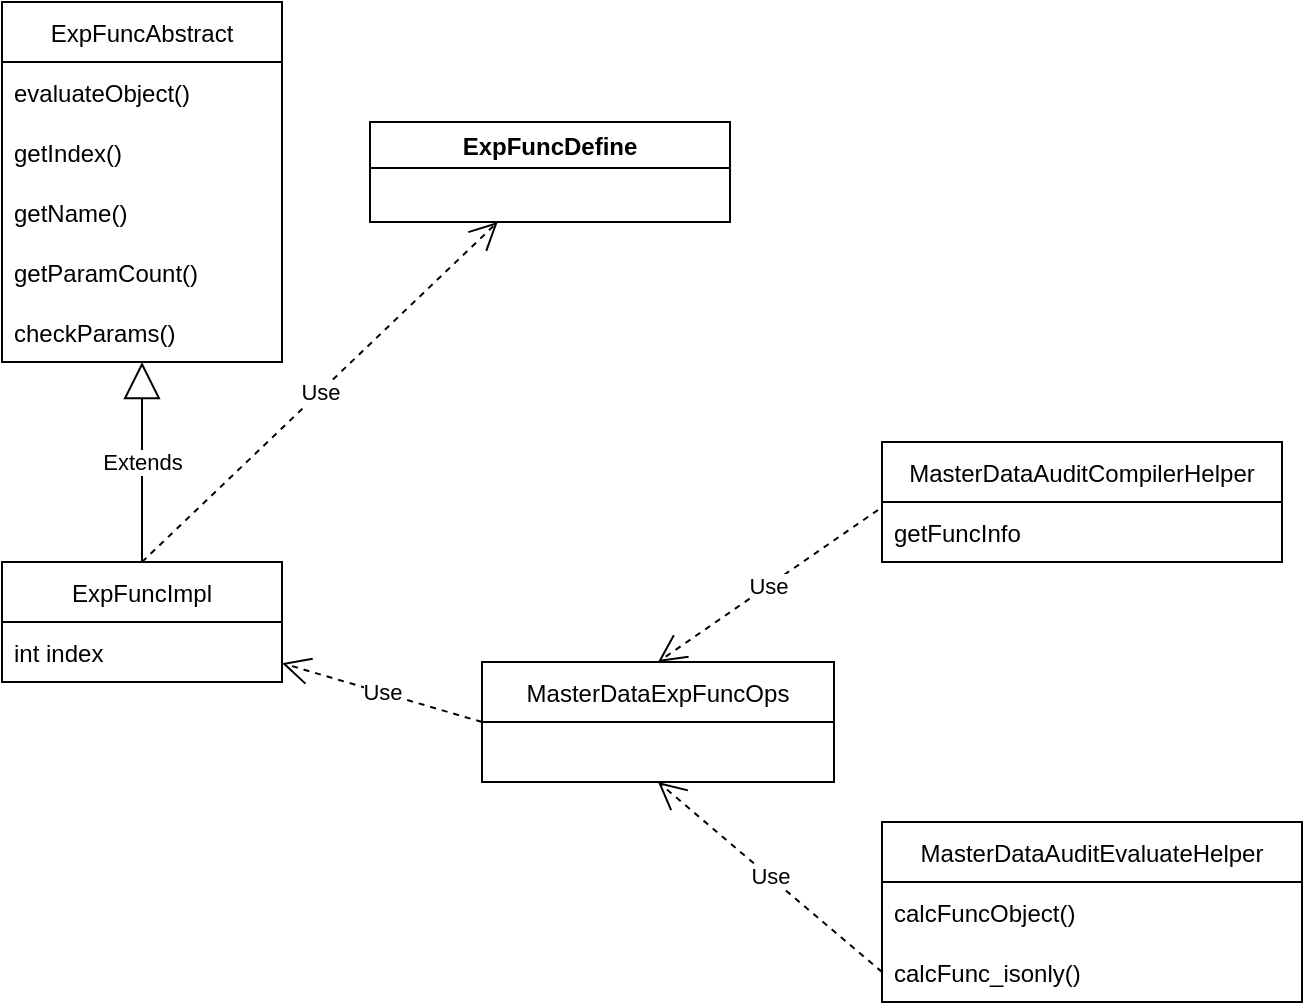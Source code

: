 <mxfile version="16.6.1" type="github">
  <diagram id="C5RBs43oDa-KdzZeNtuy" name="Page-1">
    <mxGraphModel dx="1422" dy="706" grid="1" gridSize="10" guides="1" tooltips="1" connect="1" arrows="1" fold="1" page="1" pageScale="1" pageWidth="827" pageHeight="1169" math="0" shadow="0">
      <root>
        <mxCell id="WIyWlLk6GJQsqaUBKTNV-0" />
        <mxCell id="WIyWlLk6GJQsqaUBKTNV-1" parent="WIyWlLk6GJQsqaUBKTNV-0" />
        <mxCell id="-BaSu2Gsu689FOVs-yHw-0" value="ExpFuncImpl" style="swimlane;fontStyle=0;childLayout=stackLayout;horizontal=1;startSize=30;horizontalStack=0;resizeParent=1;resizeParentMax=0;resizeLast=0;collapsible=1;marginBottom=0;" parent="WIyWlLk6GJQsqaUBKTNV-1" vertex="1">
          <mxGeometry x="50" y="340" width="140" height="60" as="geometry" />
        </mxCell>
        <mxCell id="-BaSu2Gsu689FOVs-yHw-1" value="int index" style="text;strokeColor=none;fillColor=none;align=left;verticalAlign=middle;spacingLeft=4;spacingRight=4;overflow=hidden;points=[[0,0.5],[1,0.5]];portConstraint=eastwest;rotatable=0;" parent="-BaSu2Gsu689FOVs-yHw-0" vertex="1">
          <mxGeometry y="30" width="140" height="30" as="geometry" />
        </mxCell>
        <mxCell id="-BaSu2Gsu689FOVs-yHw-4" value="ExpFuncAbstract" style="swimlane;fontStyle=0;childLayout=stackLayout;horizontal=1;startSize=30;horizontalStack=0;resizeParent=1;resizeParentMax=0;resizeLast=0;collapsible=1;marginBottom=0;" parent="WIyWlLk6GJQsqaUBKTNV-1" vertex="1">
          <mxGeometry x="50" y="60" width="140" height="180" as="geometry" />
        </mxCell>
        <mxCell id="-BaSu2Gsu689FOVs-yHw-5" value="evaluateObject()" style="text;strokeColor=none;fillColor=none;align=left;verticalAlign=middle;spacingLeft=4;spacingRight=4;overflow=hidden;points=[[0,0.5],[1,0.5]];portConstraint=eastwest;rotatable=0;" parent="-BaSu2Gsu689FOVs-yHw-4" vertex="1">
          <mxGeometry y="30" width="140" height="30" as="geometry" />
        </mxCell>
        <mxCell id="-BaSu2Gsu689FOVs-yHw-6" value="getIndex()" style="text;strokeColor=none;fillColor=none;align=left;verticalAlign=middle;spacingLeft=4;spacingRight=4;overflow=hidden;points=[[0,0.5],[1,0.5]];portConstraint=eastwest;rotatable=0;" parent="-BaSu2Gsu689FOVs-yHw-4" vertex="1">
          <mxGeometry y="60" width="140" height="30" as="geometry" />
        </mxCell>
        <mxCell id="-BaSu2Gsu689FOVs-yHw-7" value="getName()" style="text;strokeColor=none;fillColor=none;align=left;verticalAlign=middle;spacingLeft=4;spacingRight=4;overflow=hidden;points=[[0,0.5],[1,0.5]];portConstraint=eastwest;rotatable=0;" parent="-BaSu2Gsu689FOVs-yHw-4" vertex="1">
          <mxGeometry y="90" width="140" height="30" as="geometry" />
        </mxCell>
        <mxCell id="-BaSu2Gsu689FOVs-yHw-8" value="getParamCount()" style="text;strokeColor=none;fillColor=none;align=left;verticalAlign=middle;spacingLeft=4;spacingRight=4;overflow=hidden;points=[[0,0.5],[1,0.5]];portConstraint=eastwest;rotatable=0;" parent="-BaSu2Gsu689FOVs-yHw-4" vertex="1">
          <mxGeometry y="120" width="140" height="30" as="geometry" />
        </mxCell>
        <mxCell id="-BaSu2Gsu689FOVs-yHw-9" value="checkParams()" style="text;strokeColor=none;fillColor=none;align=left;verticalAlign=middle;spacingLeft=4;spacingRight=4;overflow=hidden;points=[[0,0.5],[1,0.5]];portConstraint=eastwest;rotatable=0;" parent="-BaSu2Gsu689FOVs-yHw-4" vertex="1">
          <mxGeometry y="150" width="140" height="30" as="geometry" />
        </mxCell>
        <mxCell id="-BaSu2Gsu689FOVs-yHw-10" value="Extends" style="endArrow=block;endSize=16;endFill=0;html=1;rounded=0;exitX=0.5;exitY=0;exitDx=0;exitDy=0;" parent="WIyWlLk6GJQsqaUBKTNV-1" source="-BaSu2Gsu689FOVs-yHw-0" target="-BaSu2Gsu689FOVs-yHw-4" edge="1">
          <mxGeometry width="160" relative="1" as="geometry">
            <mxPoint x="330" y="350" as="sourcePoint" />
            <mxPoint x="490" y="350" as="targetPoint" />
          </mxGeometry>
        </mxCell>
        <mxCell id="-BaSu2Gsu689FOVs-yHw-11" value="ExpFuncDefine" style="swimlane;" parent="WIyWlLk6GJQsqaUBKTNV-1" vertex="1">
          <mxGeometry x="234" y="120" width="180" height="50" as="geometry" />
        </mxCell>
        <mxCell id="-BaSu2Gsu689FOVs-yHw-12" value="Use" style="endArrow=open;endSize=12;dashed=1;html=1;rounded=0;exitX=0.5;exitY=0;exitDx=0;exitDy=0;" parent="WIyWlLk6GJQsqaUBKTNV-1" source="-BaSu2Gsu689FOVs-yHw-0" target="-BaSu2Gsu689FOVs-yHw-11" edge="1">
          <mxGeometry width="160" relative="1" as="geometry">
            <mxPoint x="330" y="350" as="sourcePoint" />
            <mxPoint x="490" y="350" as="targetPoint" />
          </mxGeometry>
        </mxCell>
        <mxCell id="-BaSu2Gsu689FOVs-yHw-13" value="MasterDataAuditCompilerHelper" style="swimlane;fontStyle=0;childLayout=stackLayout;horizontal=1;startSize=30;horizontalStack=0;resizeParent=1;resizeParentMax=0;resizeLast=0;collapsible=1;marginBottom=0;" parent="WIyWlLk6GJQsqaUBKTNV-1" vertex="1">
          <mxGeometry x="490" y="280" width="200" height="60" as="geometry" />
        </mxCell>
        <mxCell id="-BaSu2Gsu689FOVs-yHw-14" value="getFuncInfo" style="text;strokeColor=none;fillColor=none;align=left;verticalAlign=middle;spacingLeft=4;spacingRight=4;overflow=hidden;points=[[0,0.5],[1,0.5]];portConstraint=eastwest;rotatable=0;" parent="-BaSu2Gsu689FOVs-yHw-13" vertex="1">
          <mxGeometry y="30" width="200" height="30" as="geometry" />
        </mxCell>
        <mxCell id="-BaSu2Gsu689FOVs-yHw-17" value="MasterDataExpFuncOps" style="swimlane;fontStyle=0;childLayout=stackLayout;horizontal=1;startSize=30;horizontalStack=0;resizeParent=1;resizeParentMax=0;resizeLast=0;collapsible=1;marginBottom=0;" parent="WIyWlLk6GJQsqaUBKTNV-1" vertex="1">
          <mxGeometry x="290" y="390" width="176" height="60" as="geometry" />
        </mxCell>
        <mxCell id="-BaSu2Gsu689FOVs-yHw-21" value="Use" style="endArrow=open;endSize=12;dashed=1;html=1;rounded=0;exitX=0;exitY=0.5;exitDx=0;exitDy=0;" parent="WIyWlLk6GJQsqaUBKTNV-1" source="-BaSu2Gsu689FOVs-yHw-17" target="-BaSu2Gsu689FOVs-yHw-0" edge="1">
          <mxGeometry width="160" relative="1" as="geometry">
            <mxPoint x="130" y="350" as="sourcePoint" />
            <mxPoint x="307.846" y="180" as="targetPoint" />
          </mxGeometry>
        </mxCell>
        <mxCell id="-BaSu2Gsu689FOVs-yHw-22" value="Use" style="endArrow=open;endSize=12;dashed=1;html=1;rounded=0;exitX=-0.01;exitY=0.133;exitDx=0;exitDy=0;exitPerimeter=0;entryX=0.5;entryY=0;entryDx=0;entryDy=0;" parent="WIyWlLk6GJQsqaUBKTNV-1" source="-BaSu2Gsu689FOVs-yHw-14" target="-BaSu2Gsu689FOVs-yHw-17" edge="1">
          <mxGeometry width="160" relative="1" as="geometry">
            <mxPoint x="460" y="510" as="sourcePoint" />
            <mxPoint x="620" y="510" as="targetPoint" />
          </mxGeometry>
        </mxCell>
        <mxCell id="-BaSu2Gsu689FOVs-yHw-23" value="MasterDataAuditEvaluateHelper" style="swimlane;fontStyle=0;childLayout=stackLayout;horizontal=1;startSize=30;horizontalStack=0;resizeParent=1;resizeParentMax=0;resizeLast=0;collapsible=1;marginBottom=0;" parent="WIyWlLk6GJQsqaUBKTNV-1" vertex="1">
          <mxGeometry x="490" y="470" width="210" height="90" as="geometry" />
        </mxCell>
        <mxCell id="-BaSu2Gsu689FOVs-yHw-24" value="calcFuncObject()" style="text;strokeColor=none;fillColor=none;align=left;verticalAlign=middle;spacingLeft=4;spacingRight=4;overflow=hidden;points=[[0,0.5],[1,0.5]];portConstraint=eastwest;rotatable=0;" parent="-BaSu2Gsu689FOVs-yHw-23" vertex="1">
          <mxGeometry y="30" width="210" height="30" as="geometry" />
        </mxCell>
        <mxCell id="-BaSu2Gsu689FOVs-yHw-25" value="calcFunc_isonly()" style="text;strokeColor=none;fillColor=none;align=left;verticalAlign=middle;spacingLeft=4;spacingRight=4;overflow=hidden;points=[[0,0.5],[1,0.5]];portConstraint=eastwest;rotatable=0;" parent="-BaSu2Gsu689FOVs-yHw-23" vertex="1">
          <mxGeometry y="60" width="210" height="30" as="geometry" />
        </mxCell>
        <mxCell id="-BaSu2Gsu689FOVs-yHw-27" value="Use" style="endArrow=open;endSize=12;dashed=1;html=1;rounded=0;entryX=0.5;entryY=1;entryDx=0;entryDy=0;exitX=0;exitY=0.5;exitDx=0;exitDy=0;" parent="WIyWlLk6GJQsqaUBKTNV-1" source="-BaSu2Gsu689FOVs-yHw-25" target="-BaSu2Gsu689FOVs-yHw-17" edge="1">
          <mxGeometry width="160" relative="1" as="geometry">
            <mxPoint x="542.182" y="350" as="sourcePoint" />
            <mxPoint x="445.818" y="400" as="targetPoint" />
          </mxGeometry>
        </mxCell>
      </root>
    </mxGraphModel>
  </diagram>
</mxfile>
